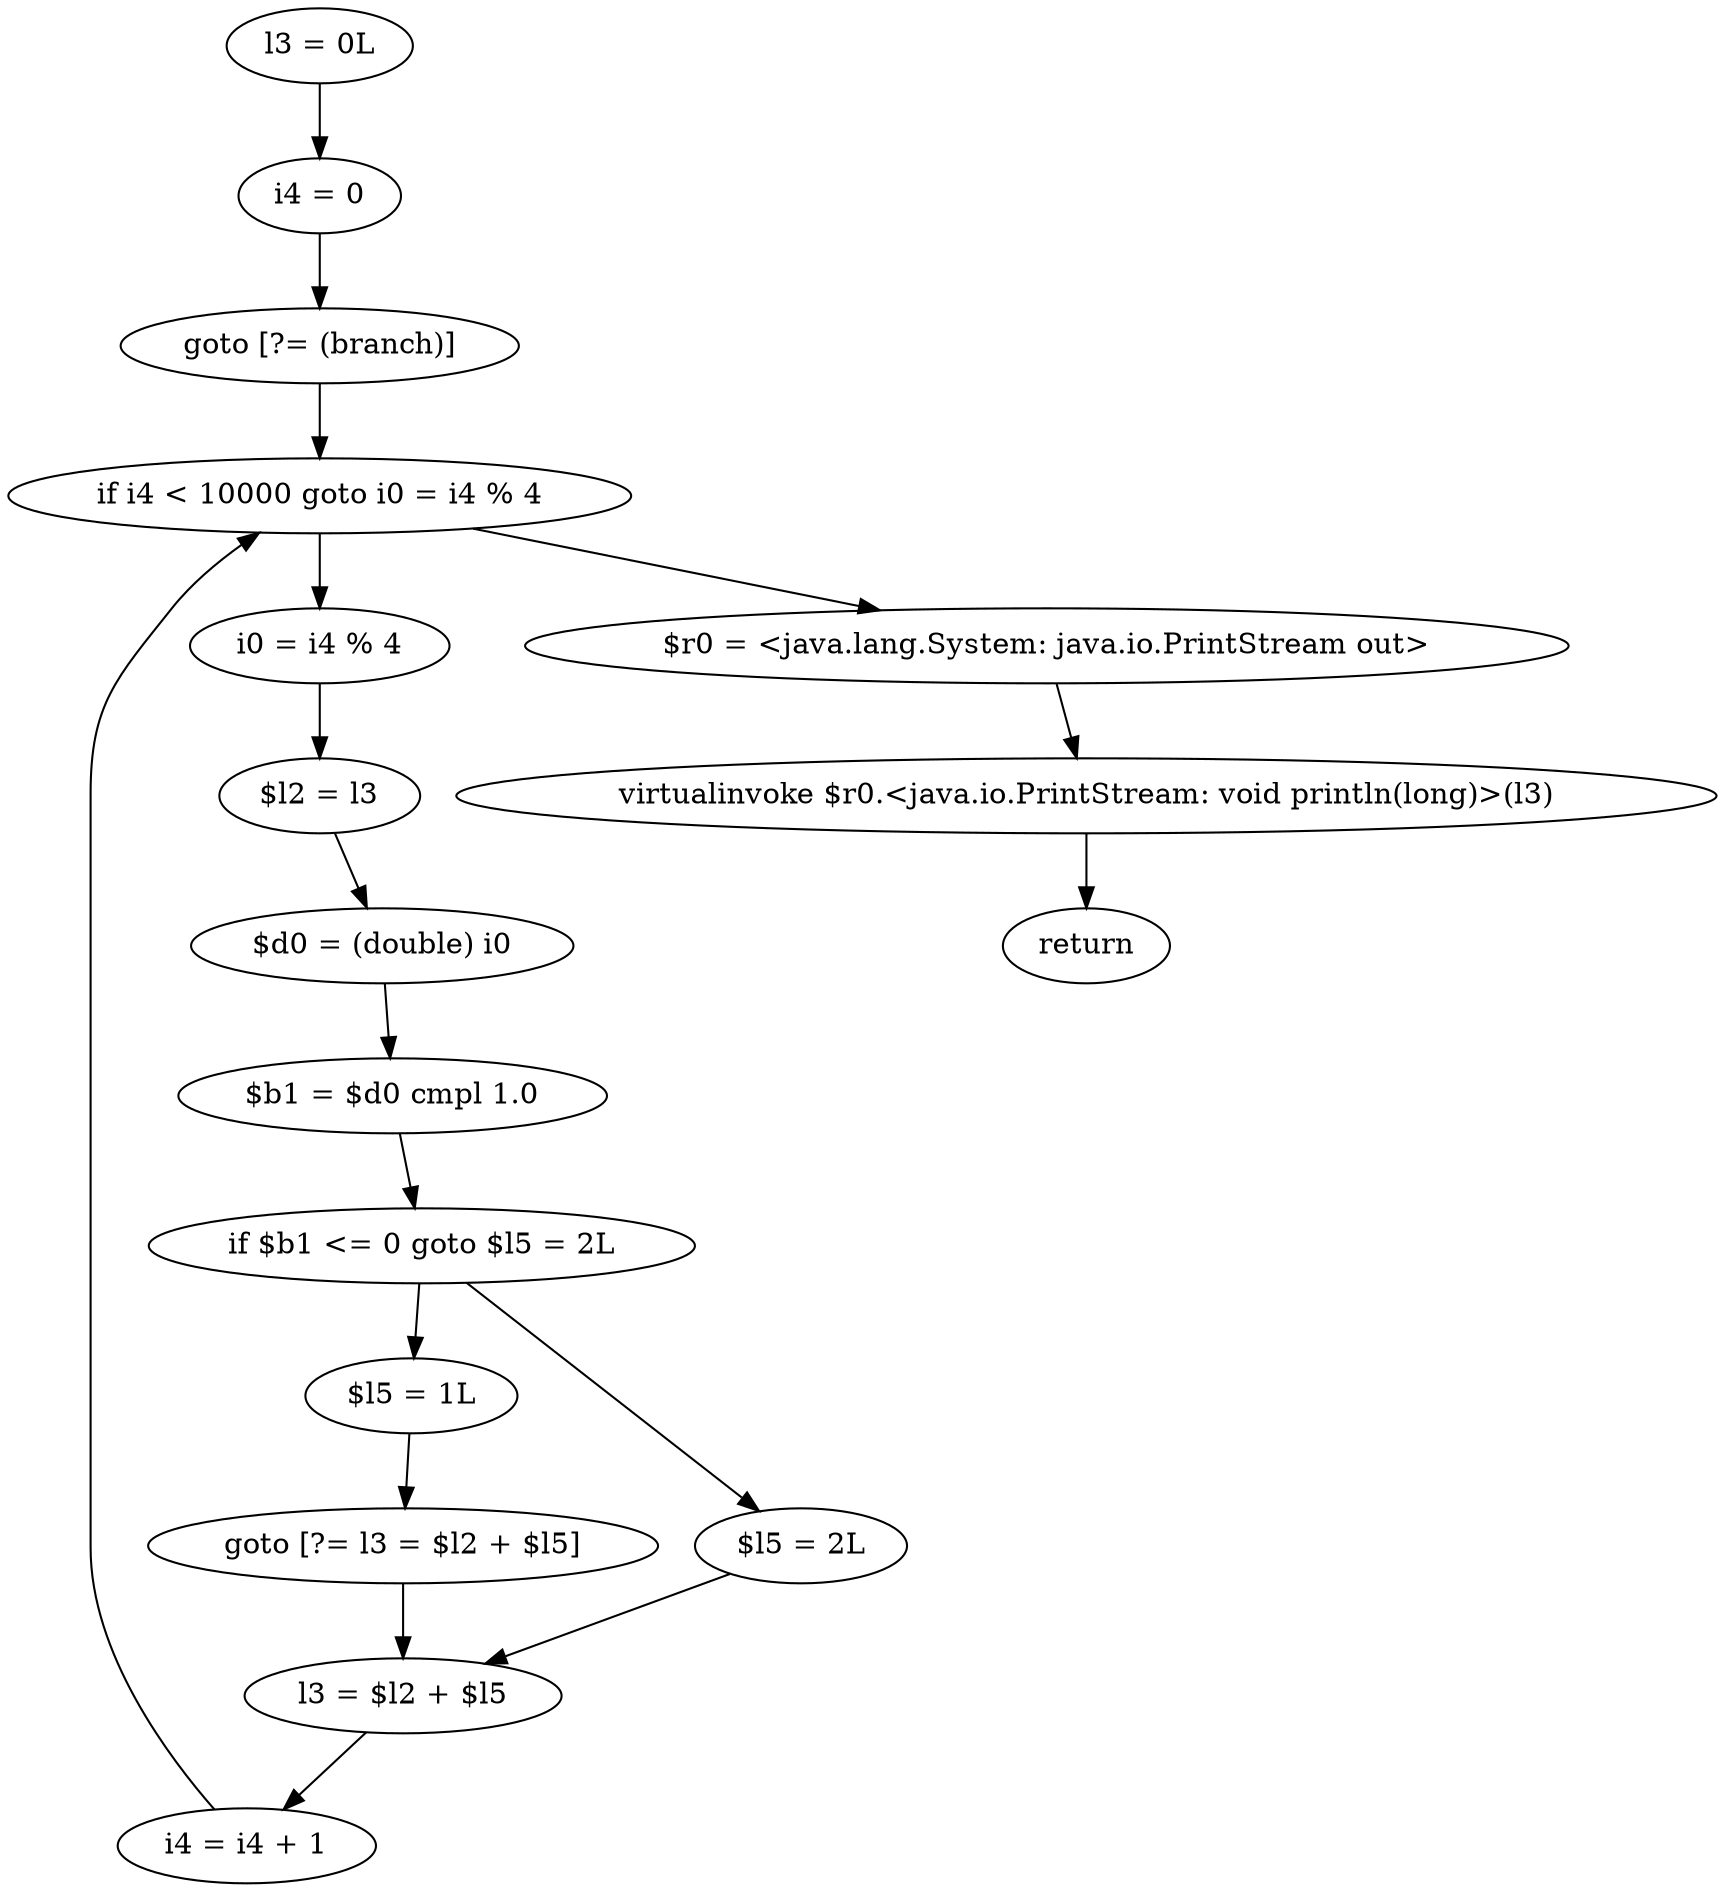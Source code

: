 digraph "unitGraph" {
    "l3 = 0L"
    "i4 = 0"
    "goto [?= (branch)]"
    "i0 = i4 % 4"
    "$l2 = l3"
    "$d0 = (double) i0"
    "$b1 = $d0 cmpl 1.0"
    "if $b1 <= 0 goto $l5 = 2L"
    "$l5 = 1L"
    "goto [?= l3 = $l2 + $l5]"
    "$l5 = 2L"
    "l3 = $l2 + $l5"
    "i4 = i4 + 1"
    "if i4 < 10000 goto i0 = i4 % 4"
    "$r0 = <java.lang.System: java.io.PrintStream out>"
    "virtualinvoke $r0.<java.io.PrintStream: void println(long)>(l3)"
    "return"
    "l3 = 0L"->"i4 = 0";
    "i4 = 0"->"goto [?= (branch)]";
    "goto [?= (branch)]"->"if i4 < 10000 goto i0 = i4 % 4";
    "i0 = i4 % 4"->"$l2 = l3";
    "$l2 = l3"->"$d0 = (double) i0";
    "$d0 = (double) i0"->"$b1 = $d0 cmpl 1.0";
    "$b1 = $d0 cmpl 1.0"->"if $b1 <= 0 goto $l5 = 2L";
    "if $b1 <= 0 goto $l5 = 2L"->"$l5 = 1L";
    "if $b1 <= 0 goto $l5 = 2L"->"$l5 = 2L";
    "$l5 = 1L"->"goto [?= l3 = $l2 + $l5]";
    "goto [?= l3 = $l2 + $l5]"->"l3 = $l2 + $l5";
    "$l5 = 2L"->"l3 = $l2 + $l5";
    "l3 = $l2 + $l5"->"i4 = i4 + 1";
    "i4 = i4 + 1"->"if i4 < 10000 goto i0 = i4 % 4";
    "if i4 < 10000 goto i0 = i4 % 4"->"$r0 = <java.lang.System: java.io.PrintStream out>";
    "if i4 < 10000 goto i0 = i4 % 4"->"i0 = i4 % 4";
    "$r0 = <java.lang.System: java.io.PrintStream out>"->"virtualinvoke $r0.<java.io.PrintStream: void println(long)>(l3)";
    "virtualinvoke $r0.<java.io.PrintStream: void println(long)>(l3)"->"return";
}
